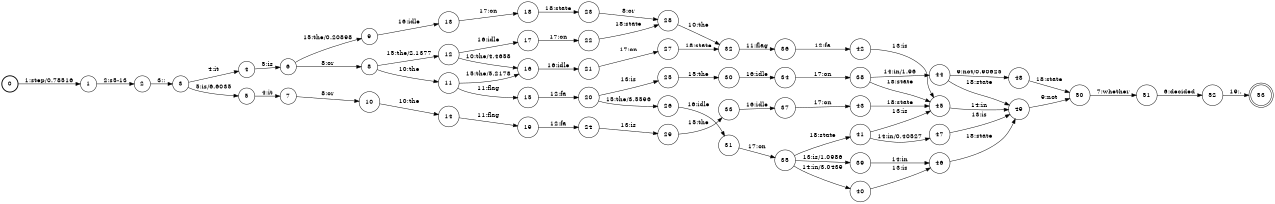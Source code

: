 digraph FST {
rankdir = LR;
size = "8.5,11";
label = "";
center = 1;
orientation = Portrait;
ranksep = "0.4";
nodesep = "0.25";
0 [label = "0", shape = circle, style = bold, fontsize = 14]
	0 -> 1 [label = "1:step/0.78516", fontsize = 14];
1 [label = "1", shape = circle, style = solid, fontsize = 14]
	1 -> 2 [label = "2:s5-13", fontsize = 14];
2 [label = "2", shape = circle, style = solid, fontsize = 14]
	2 -> 3 [label = "3::", fontsize = 14];
3 [label = "3", shape = circle, style = solid, fontsize = 14]
	3 -> 4 [label = "4:it", fontsize = 14];
	3 -> 5 [label = "5:is/6.6035", fontsize = 14];
4 [label = "4", shape = circle, style = solid, fontsize = 14]
	4 -> 6 [label = "5:is", fontsize = 14];
5 [label = "5", shape = circle, style = solid, fontsize = 14]
	5 -> 7 [label = "4:it", fontsize = 14];
6 [label = "6", shape = circle, style = solid, fontsize = 14]
	6 -> 8 [label = "8:or", fontsize = 14];
	6 -> 9 [label = "15:the/0.20898", fontsize = 14];
7 [label = "7", shape = circle, style = solid, fontsize = 14]
	7 -> 10 [label = "8:or", fontsize = 14];
8 [label = "8", shape = circle, style = solid, fontsize = 14]
	8 -> 11 [label = "10:the", fontsize = 14];
	8 -> 12 [label = "15:the/2.1377", fontsize = 14];
9 [label = "9", shape = circle, style = solid, fontsize = 14]
	9 -> 13 [label = "16:idle", fontsize = 14];
10 [label = "10", shape = circle, style = solid, fontsize = 14]
	10 -> 14 [label = "10:the", fontsize = 14];
11 [label = "11", shape = circle, style = solid, fontsize = 14]
	11 -> 16 [label = "15:the/5.2178", fontsize = 14];
	11 -> 15 [label = "11:flag", fontsize = 14];
12 [label = "12", shape = circle, style = solid, fontsize = 14]
	12 -> 16 [label = "10:the/4.4658", fontsize = 14];
	12 -> 17 [label = "16:idle", fontsize = 14];
13 [label = "13", shape = circle, style = solid, fontsize = 14]
	13 -> 18 [label = "17:on", fontsize = 14];
14 [label = "14", shape = circle, style = solid, fontsize = 14]
	14 -> 19 [label = "11:flag", fontsize = 14];
15 [label = "15", shape = circle, style = solid, fontsize = 14]
	15 -> 20 [label = "12:fa", fontsize = 14];
16 [label = "16", shape = circle, style = solid, fontsize = 14]
	16 -> 21 [label = "16:idle", fontsize = 14];
17 [label = "17", shape = circle, style = solid, fontsize = 14]
	17 -> 22 [label = "17:on", fontsize = 14];
18 [label = "18", shape = circle, style = solid, fontsize = 14]
	18 -> 23 [label = "18:state", fontsize = 14];
19 [label = "19", shape = circle, style = solid, fontsize = 14]
	19 -> 24 [label = "12:fa", fontsize = 14];
20 [label = "20", shape = circle, style = solid, fontsize = 14]
	20 -> 25 [label = "13:is", fontsize = 14];
	20 -> 26 [label = "15:the/3.5596", fontsize = 14];
21 [label = "21", shape = circle, style = solid, fontsize = 14]
	21 -> 27 [label = "17:on", fontsize = 14];
22 [label = "22", shape = circle, style = solid, fontsize = 14]
	22 -> 28 [label = "18:state", fontsize = 14];
23 [label = "23", shape = circle, style = solid, fontsize = 14]
	23 -> 28 [label = "8:or", fontsize = 14];
24 [label = "24", shape = circle, style = solid, fontsize = 14]
	24 -> 29 [label = "13:is", fontsize = 14];
25 [label = "25", shape = circle, style = solid, fontsize = 14]
	25 -> 30 [label = "15:the", fontsize = 14];
26 [label = "26", shape = circle, style = solid, fontsize = 14]
	26 -> 31 [label = "16:idle", fontsize = 14];
27 [label = "27", shape = circle, style = solid, fontsize = 14]
	27 -> 32 [label = "18:state", fontsize = 14];
28 [label = "28", shape = circle, style = solid, fontsize = 14]
	28 -> 32 [label = "10:the", fontsize = 14];
29 [label = "29", shape = circle, style = solid, fontsize = 14]
	29 -> 33 [label = "15:the", fontsize = 14];
30 [label = "30", shape = circle, style = solid, fontsize = 14]
	30 -> 34 [label = "16:idle", fontsize = 14];
31 [label = "31", shape = circle, style = solid, fontsize = 14]
	31 -> 35 [label = "17:on", fontsize = 14];
32 [label = "32", shape = circle, style = solid, fontsize = 14]
	32 -> 36 [label = "11:flag", fontsize = 14];
33 [label = "33", shape = circle, style = solid, fontsize = 14]
	33 -> 37 [label = "16:idle", fontsize = 14];
34 [label = "34", shape = circle, style = solid, fontsize = 14]
	34 -> 38 [label = "17:on", fontsize = 14];
35 [label = "35", shape = circle, style = solid, fontsize = 14]
	35 -> 39 [label = "13:is/1.0986", fontsize = 14];
	35 -> 40 [label = "14:in/3.0439", fontsize = 14];
	35 -> 41 [label = "18:state", fontsize = 14];
36 [label = "36", shape = circle, style = solid, fontsize = 14]
	36 -> 42 [label = "12:fa", fontsize = 14];
37 [label = "37", shape = circle, style = solid, fontsize = 14]
	37 -> 43 [label = "17:on", fontsize = 14];
38 [label = "38", shape = circle, style = solid, fontsize = 14]
	38 -> 44 [label = "14:in/1.96", fontsize = 14];
	38 -> 45 [label = "18:state", fontsize = 14];
39 [label = "39", shape = circle, style = solid, fontsize = 14]
	39 -> 46 [label = "14:in", fontsize = 14];
40 [label = "40", shape = circle, style = solid, fontsize = 14]
	40 -> 46 [label = "13:is", fontsize = 14];
41 [label = "41", shape = circle, style = solid, fontsize = 14]
	41 -> 45 [label = "13:is", fontsize = 14];
	41 -> 47 [label = "14:in/0.40527", fontsize = 14];
42 [label = "42", shape = circle, style = solid, fontsize = 14]
	42 -> 45 [label = "13:is", fontsize = 14];
43 [label = "43", shape = circle, style = solid, fontsize = 14]
	43 -> 45 [label = "18:state", fontsize = 14];
44 [label = "44", shape = circle, style = solid, fontsize = 14]
	44 -> 48 [label = "9:not/0.90625", fontsize = 14];
	44 -> 49 [label = "18:state", fontsize = 14];
45 [label = "45", shape = circle, style = solid, fontsize = 14]
	45 -> 49 [label = "14:in", fontsize = 14];
46 [label = "46", shape = circle, style = solid, fontsize = 14]
	46 -> 49 [label = "18:state", fontsize = 14];
47 [label = "47", shape = circle, style = solid, fontsize = 14]
	47 -> 49 [label = "13:is", fontsize = 14];
48 [label = "48", shape = circle, style = solid, fontsize = 14]
	48 -> 50 [label = "18:state", fontsize = 14];
49 [label = "49", shape = circle, style = solid, fontsize = 14]
	49 -> 50 [label = "9:not", fontsize = 14];
50 [label = "50", shape = circle, style = solid, fontsize = 14]
	50 -> 51 [label = "7:whether", fontsize = 14];
51 [label = "51", shape = circle, style = solid, fontsize = 14]
	51 -> 52 [label = "6:decided", fontsize = 14];
52 [label = "52", shape = circle, style = solid, fontsize = 14]
	52 -> 53 [label = "19:.", fontsize = 14];
53 [label = "53", shape = doublecircle, style = solid, fontsize = 14]
}
